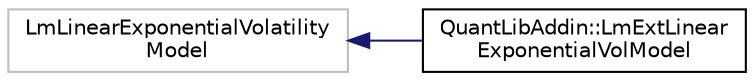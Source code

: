 digraph "Graphical Class Hierarchy"
{
  edge [fontname="Helvetica",fontsize="10",labelfontname="Helvetica",labelfontsize="10"];
  node [fontname="Helvetica",fontsize="10",shape=record];
  rankdir="LR";
  Node110 [label="LmLinearExponentialVolatility\lModel",height=0.2,width=0.4,color="grey75", fillcolor="white", style="filled"];
  Node110 -> Node0 [dir="back",color="midnightblue",fontsize="10",style="solid",fontname="Helvetica"];
  Node0 [label="QuantLibAddin::LmExtLinear\lExponentialVolModel",height=0.2,width=0.4,color="black", fillcolor="white", style="filled",URL="$class_quant_lib_addin_1_1_lm_ext_linear_exponential_vol_model.html"];
}
